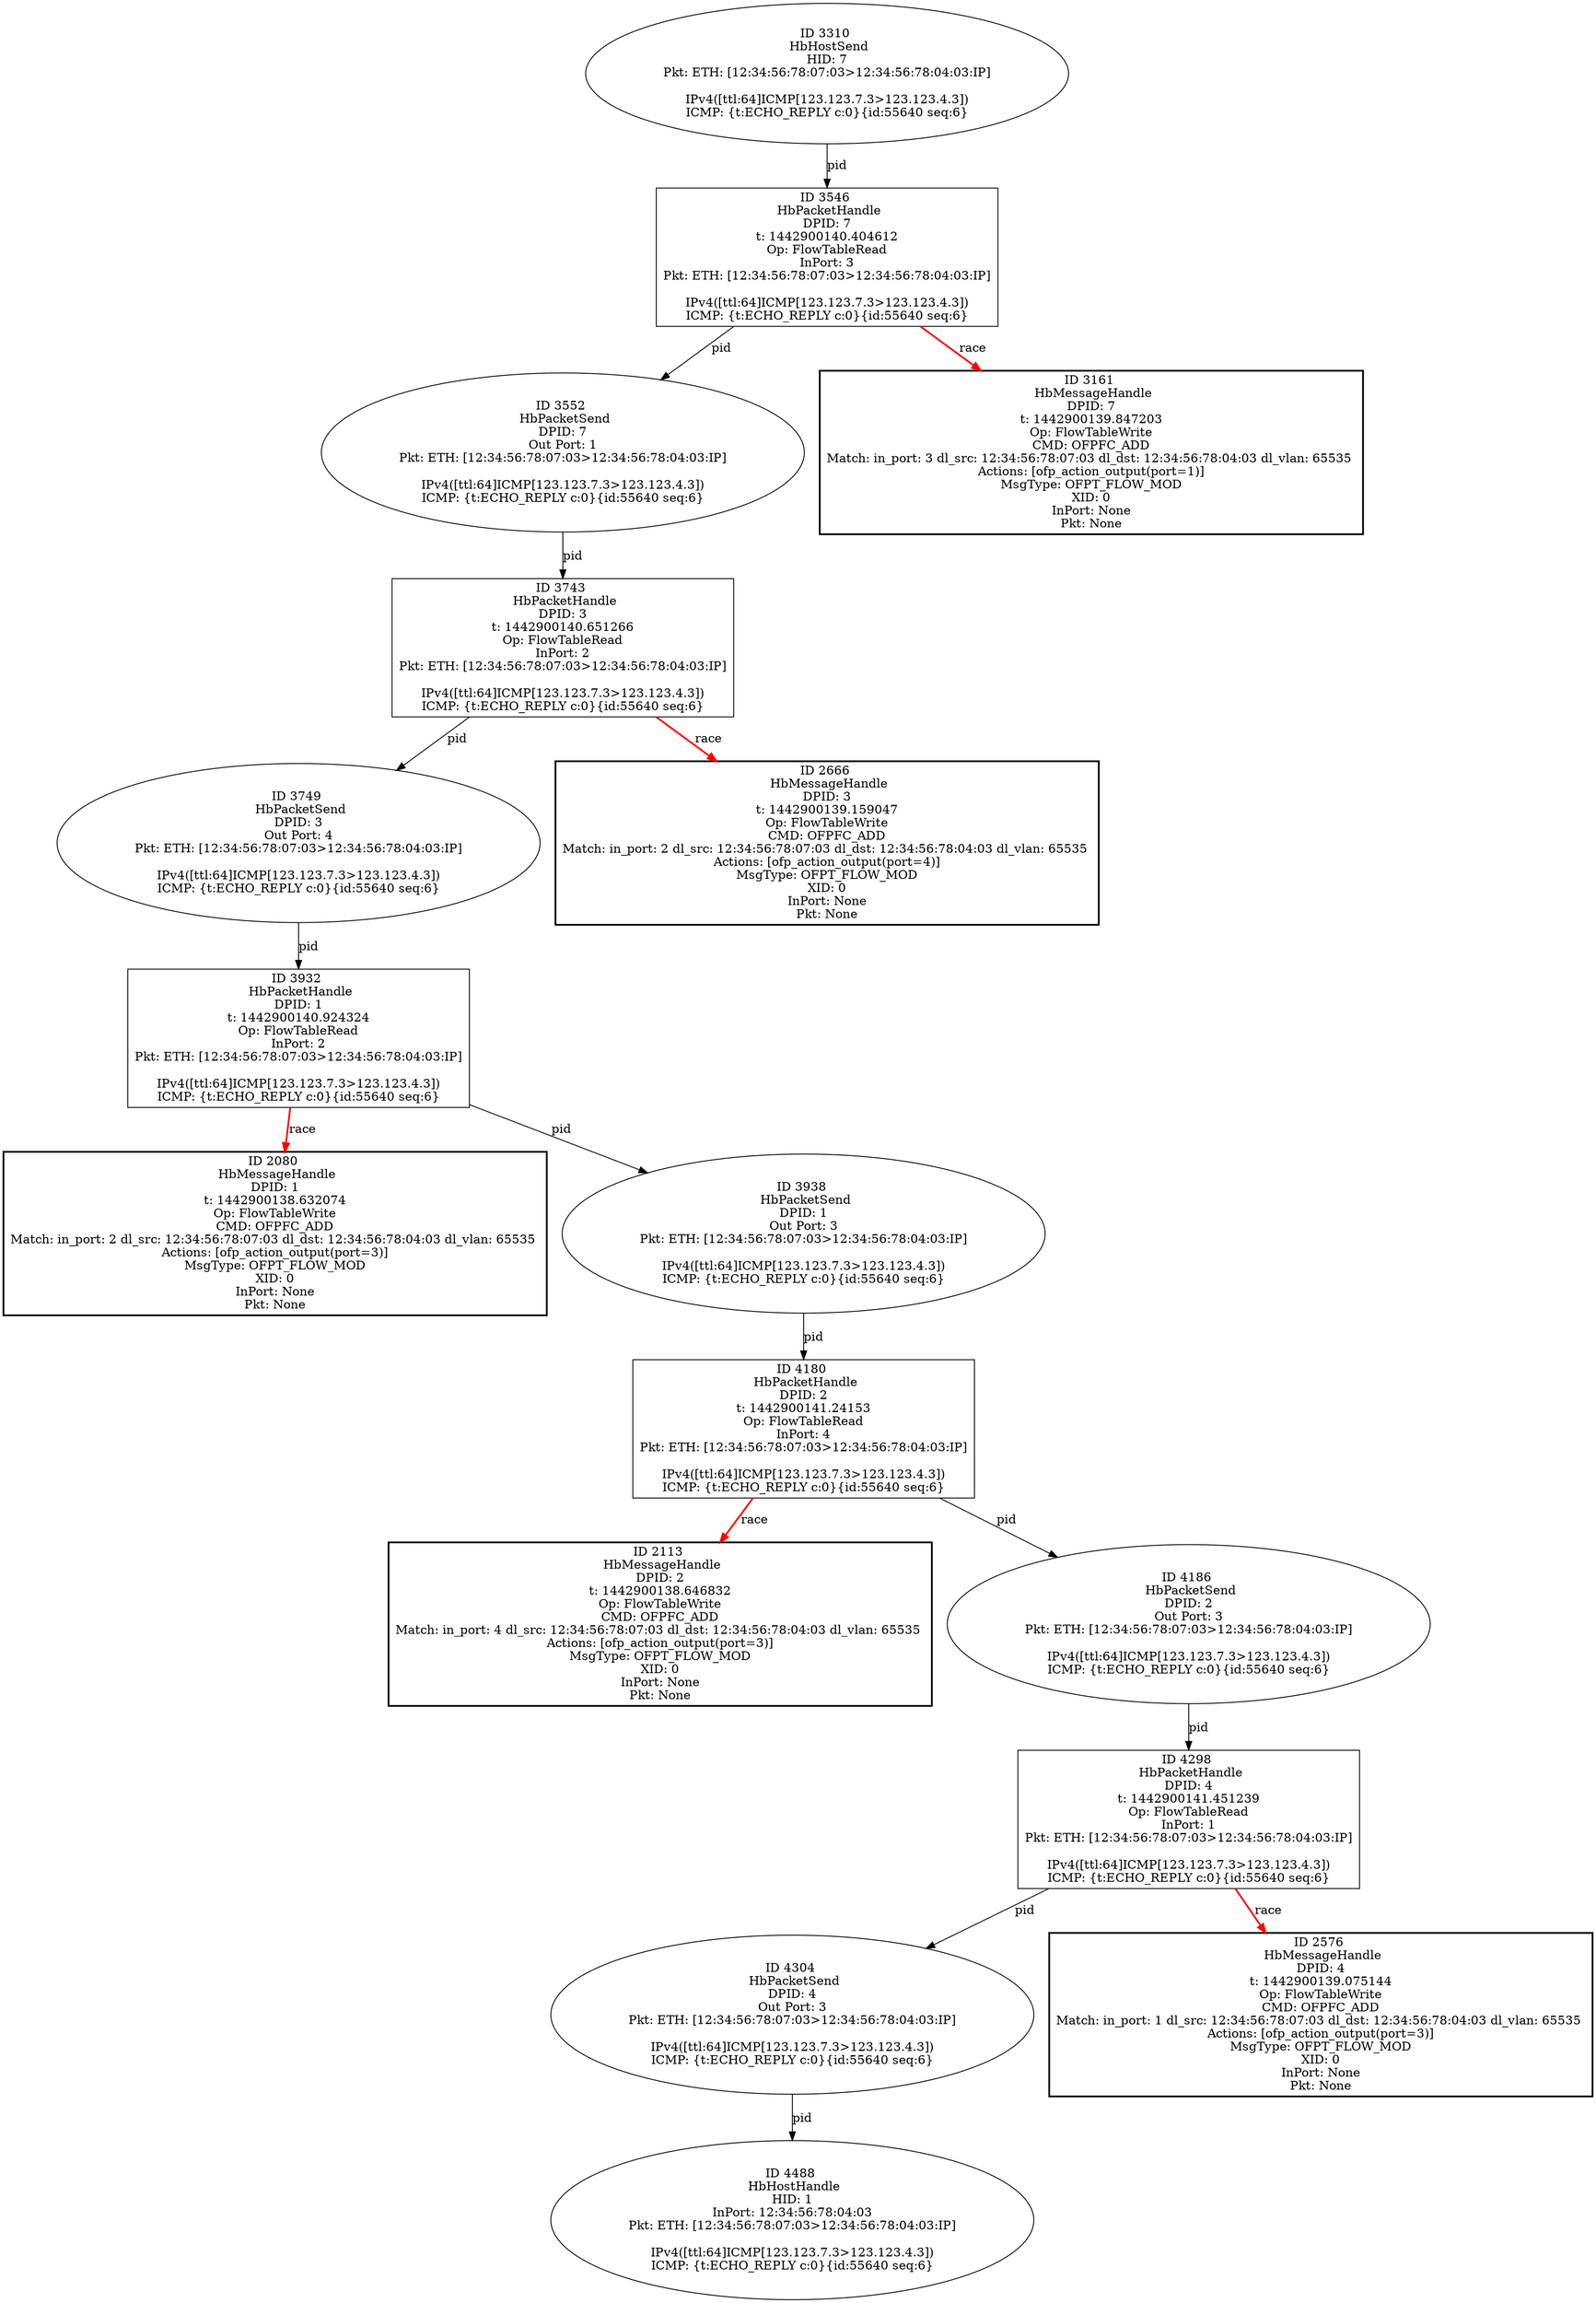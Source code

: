 strict digraph G {
3552 [shape=oval, event=<hb_events.HbPacketSend object at 0x10b7a8750>, label="ID 3552 
 HbPacketSend
DPID: 7
Out Port: 1
Pkt: ETH: [12:34:56:78:07:03>12:34:56:78:04:03:IP]

IPv4([ttl:64]ICMP[123.123.7.3>123.123.4.3])
ICMP: {t:ECHO_REPLY c:0}{id:55640 seq:6}"];
2080 [shape=box, style=bold, event=<hb_events.HbMessageHandle object at 0x10aecdb10>, label="ID 2080 
 HbMessageHandle
DPID: 1
t: 1442900138.632074
Op: FlowTableWrite
CMD: OFPFC_ADD
Match: in_port: 2 dl_src: 12:34:56:78:07:03 dl_dst: 12:34:56:78:04:03 dl_vlan: 65535 
Actions: [ofp_action_output(port=3)]
MsgType: OFPT_FLOW_MOD
XID: 0
InPort: None
Pkt: None"];
3938 [shape=oval, event=<hb_events.HbPacketSend object at 0x10b95fcd0>, label="ID 3938 
 HbPacketSend
DPID: 1
Out Port: 3
Pkt: ETH: [12:34:56:78:07:03>12:34:56:78:04:03:IP]

IPv4([ttl:64]ICMP[123.123.7.3>123.123.4.3])
ICMP: {t:ECHO_REPLY c:0}{id:55640 seq:6}"];
3749 [shape=oval, event=<hb_events.HbPacketSend object at 0x10b884610>, label="ID 3749 
 HbPacketSend
DPID: 3
Out Port: 4
Pkt: ETH: [12:34:56:78:07:03>12:34:56:78:04:03:IP]

IPv4([ttl:64]ICMP[123.123.7.3>123.123.4.3])
ICMP: {t:ECHO_REPLY c:0}{id:55640 seq:6}"];
2113 [shape=box, style=bold, event=<hb_events.HbMessageHandle object at 0x10afdd850>, label="ID 2113 
 HbMessageHandle
DPID: 2
t: 1442900138.646832
Op: FlowTableWrite
CMD: OFPFC_ADD
Match: in_port: 4 dl_src: 12:34:56:78:07:03 dl_dst: 12:34:56:78:04:03 dl_vlan: 65535 
Actions: [ofp_action_output(port=3)]
MsgType: OFPT_FLOW_MOD
XID: 0
InPort: None
Pkt: None"];
4488 [shape=oval, event=<hb_events.HbHostHandle object at 0x10bc41710>, label="ID 4488 
 HbHostHandle
HID: 1
InPort: 12:34:56:78:04:03
Pkt: ETH: [12:34:56:78:07:03>12:34:56:78:04:03:IP]

IPv4([ttl:64]ICMP[123.123.7.3>123.123.4.3])
ICMP: {t:ECHO_REPLY c:0}{id:55640 seq:6}"];
4298 [shape=box, event=<hb_events.HbPacketHandle object at 0x10bb67f10>, label="ID 4298 
 HbPacketHandle
DPID: 4
t: 1442900141.451239
Op: FlowTableRead
InPort: 1
Pkt: ETH: [12:34:56:78:07:03>12:34:56:78:04:03:IP]

IPv4([ttl:64]ICMP[123.123.7.3>123.123.4.3])
ICMP: {t:ECHO_REPLY c:0}{id:55640 seq:6}"];
2666 [shape=box, style=bold, event=<hb_events.HbMessageHandle object at 0x10b261b10>, label="ID 2666 
 HbMessageHandle
DPID: 3
t: 1442900139.159047
Op: FlowTableWrite
CMD: OFPFC_ADD
Match: in_port: 2 dl_src: 12:34:56:78:07:03 dl_dst: 12:34:56:78:04:03 dl_vlan: 65535 
Actions: [ofp_action_output(port=4)]
MsgType: OFPT_FLOW_MOD
XID: 0
InPort: None
Pkt: None"];
3310 [shape=oval, event=<hb_events.HbHostSend object at 0x10b6ba6d0>, label="ID 3310 
 HbHostSend
HID: 7
Pkt: ETH: [12:34:56:78:07:03>12:34:56:78:04:03:IP]

IPv4([ttl:64]ICMP[123.123.7.3>123.123.4.3])
ICMP: {t:ECHO_REPLY c:0}{id:55640 seq:6}"];
4304 [shape=oval, event=<hb_events.HbPacketSend object at 0x10bb7ab50>, label="ID 4304 
 HbPacketSend
DPID: 4
Out Port: 3
Pkt: ETH: [12:34:56:78:07:03>12:34:56:78:04:03:IP]

IPv4([ttl:64]ICMP[123.123.7.3>123.123.4.3])
ICMP: {t:ECHO_REPLY c:0}{id:55640 seq:6}"];
4180 [shape=box, event=<hb_events.HbPacketHandle object at 0x10bab1950>, label="ID 4180 
 HbPacketHandle
DPID: 2
t: 1442900141.24153
Op: FlowTableRead
InPort: 4
Pkt: ETH: [12:34:56:78:07:03>12:34:56:78:04:03:IP]

IPv4([ttl:64]ICMP[123.123.7.3>123.123.4.3])
ICMP: {t:ECHO_REPLY c:0}{id:55640 seq:6}"];
2576 [shape=box, style=bold, event=<hb_events.HbMessageHandle object at 0x10b0ef550>, label="ID 2576 
 HbMessageHandle
DPID: 4
t: 1442900139.075144
Op: FlowTableWrite
CMD: OFPFC_ADD
Match: in_port: 1 dl_src: 12:34:56:78:07:03 dl_dst: 12:34:56:78:04:03 dl_vlan: 65535 
Actions: [ofp_action_output(port=3)]
MsgType: OFPT_FLOW_MOD
XID: 0
InPort: None
Pkt: None"];
3161 [shape=box, style=bold, event=<hb_events.HbMessageHandle object at 0x10b6031d0>, label="ID 3161 
 HbMessageHandle
DPID: 7
t: 1442900139.847203
Op: FlowTableWrite
CMD: OFPFC_ADD
Match: in_port: 3 dl_src: 12:34:56:78:07:03 dl_dst: 12:34:56:78:04:03 dl_vlan: 65535 
Actions: [ofp_action_output(port=1)]
MsgType: OFPT_FLOW_MOD
XID: 0
InPort: None
Pkt: None"];
3546 [shape=box, event=<hb_events.HbPacketHandle object at 0x10b7a81d0>, label="ID 3546 
 HbPacketHandle
DPID: 7
t: 1442900140.404612
Op: FlowTableRead
InPort: 3
Pkt: ETH: [12:34:56:78:07:03>12:34:56:78:04:03:IP]

IPv4([ttl:64]ICMP[123.123.7.3>123.123.4.3])
ICMP: {t:ECHO_REPLY c:0}{id:55640 seq:6}"];
3932 [shape=box, event=<hb_events.HbPacketHandle object at 0x10b934750>, label="ID 3932 
 HbPacketHandle
DPID: 1
t: 1442900140.924324
Op: FlowTableRead
InPort: 2
Pkt: ETH: [12:34:56:78:07:03>12:34:56:78:04:03:IP]

IPv4([ttl:64]ICMP[123.123.7.3>123.123.4.3])
ICMP: {t:ECHO_REPLY c:0}{id:55640 seq:6}"];
4186 [shape=oval, event=<hb_events.HbPacketSend object at 0x10babecd0>, label="ID 4186 
 HbPacketSend
DPID: 2
Out Port: 3
Pkt: ETH: [12:34:56:78:07:03>12:34:56:78:04:03:IP]

IPv4([ttl:64]ICMP[123.123.7.3>123.123.4.3])
ICMP: {t:ECHO_REPLY c:0}{id:55640 seq:6}"];
3743 [shape=box, event=<hb_events.HbPacketHandle object at 0x10b884410>, label="ID 3743 
 HbPacketHandle
DPID: 3
t: 1442900140.651266
Op: FlowTableRead
InPort: 2
Pkt: ETH: [12:34:56:78:07:03>12:34:56:78:04:03:IP]

IPv4([ttl:64]ICMP[123.123.7.3>123.123.4.3])
ICMP: {t:ECHO_REPLY c:0}{id:55640 seq:6}"];
3552 -> 3743  [rel=pid, label=pid];
3938 -> 4180  [rel=pid, label=pid];
3749 -> 3932  [rel=pid, label=pid];
4298 -> 4304  [rel=pid, label=pid];
4298 -> 2576  [harmful=True, color=red, style=bold, rel=race, label=race];
3310 -> 3546  [rel=pid, label=pid];
4304 -> 4488  [rel=pid, label=pid];
4180 -> 2113  [harmful=True, color=red, style=bold, rel=race, label=race];
4180 -> 4186  [rel=pid, label=pid];
3546 -> 3552  [rel=pid, label=pid];
3546 -> 3161  [harmful=True, color=red, style=bold, rel=race, label=race];
3932 -> 2080  [harmful=True, color=red, style=bold, rel=race, label=race];
3932 -> 3938  [rel=pid, label=pid];
4186 -> 4298  [rel=pid, label=pid];
3743 -> 2666  [harmful=True, color=red, style=bold, rel=race, label=race];
3743 -> 3749  [rel=pid, label=pid];
}
